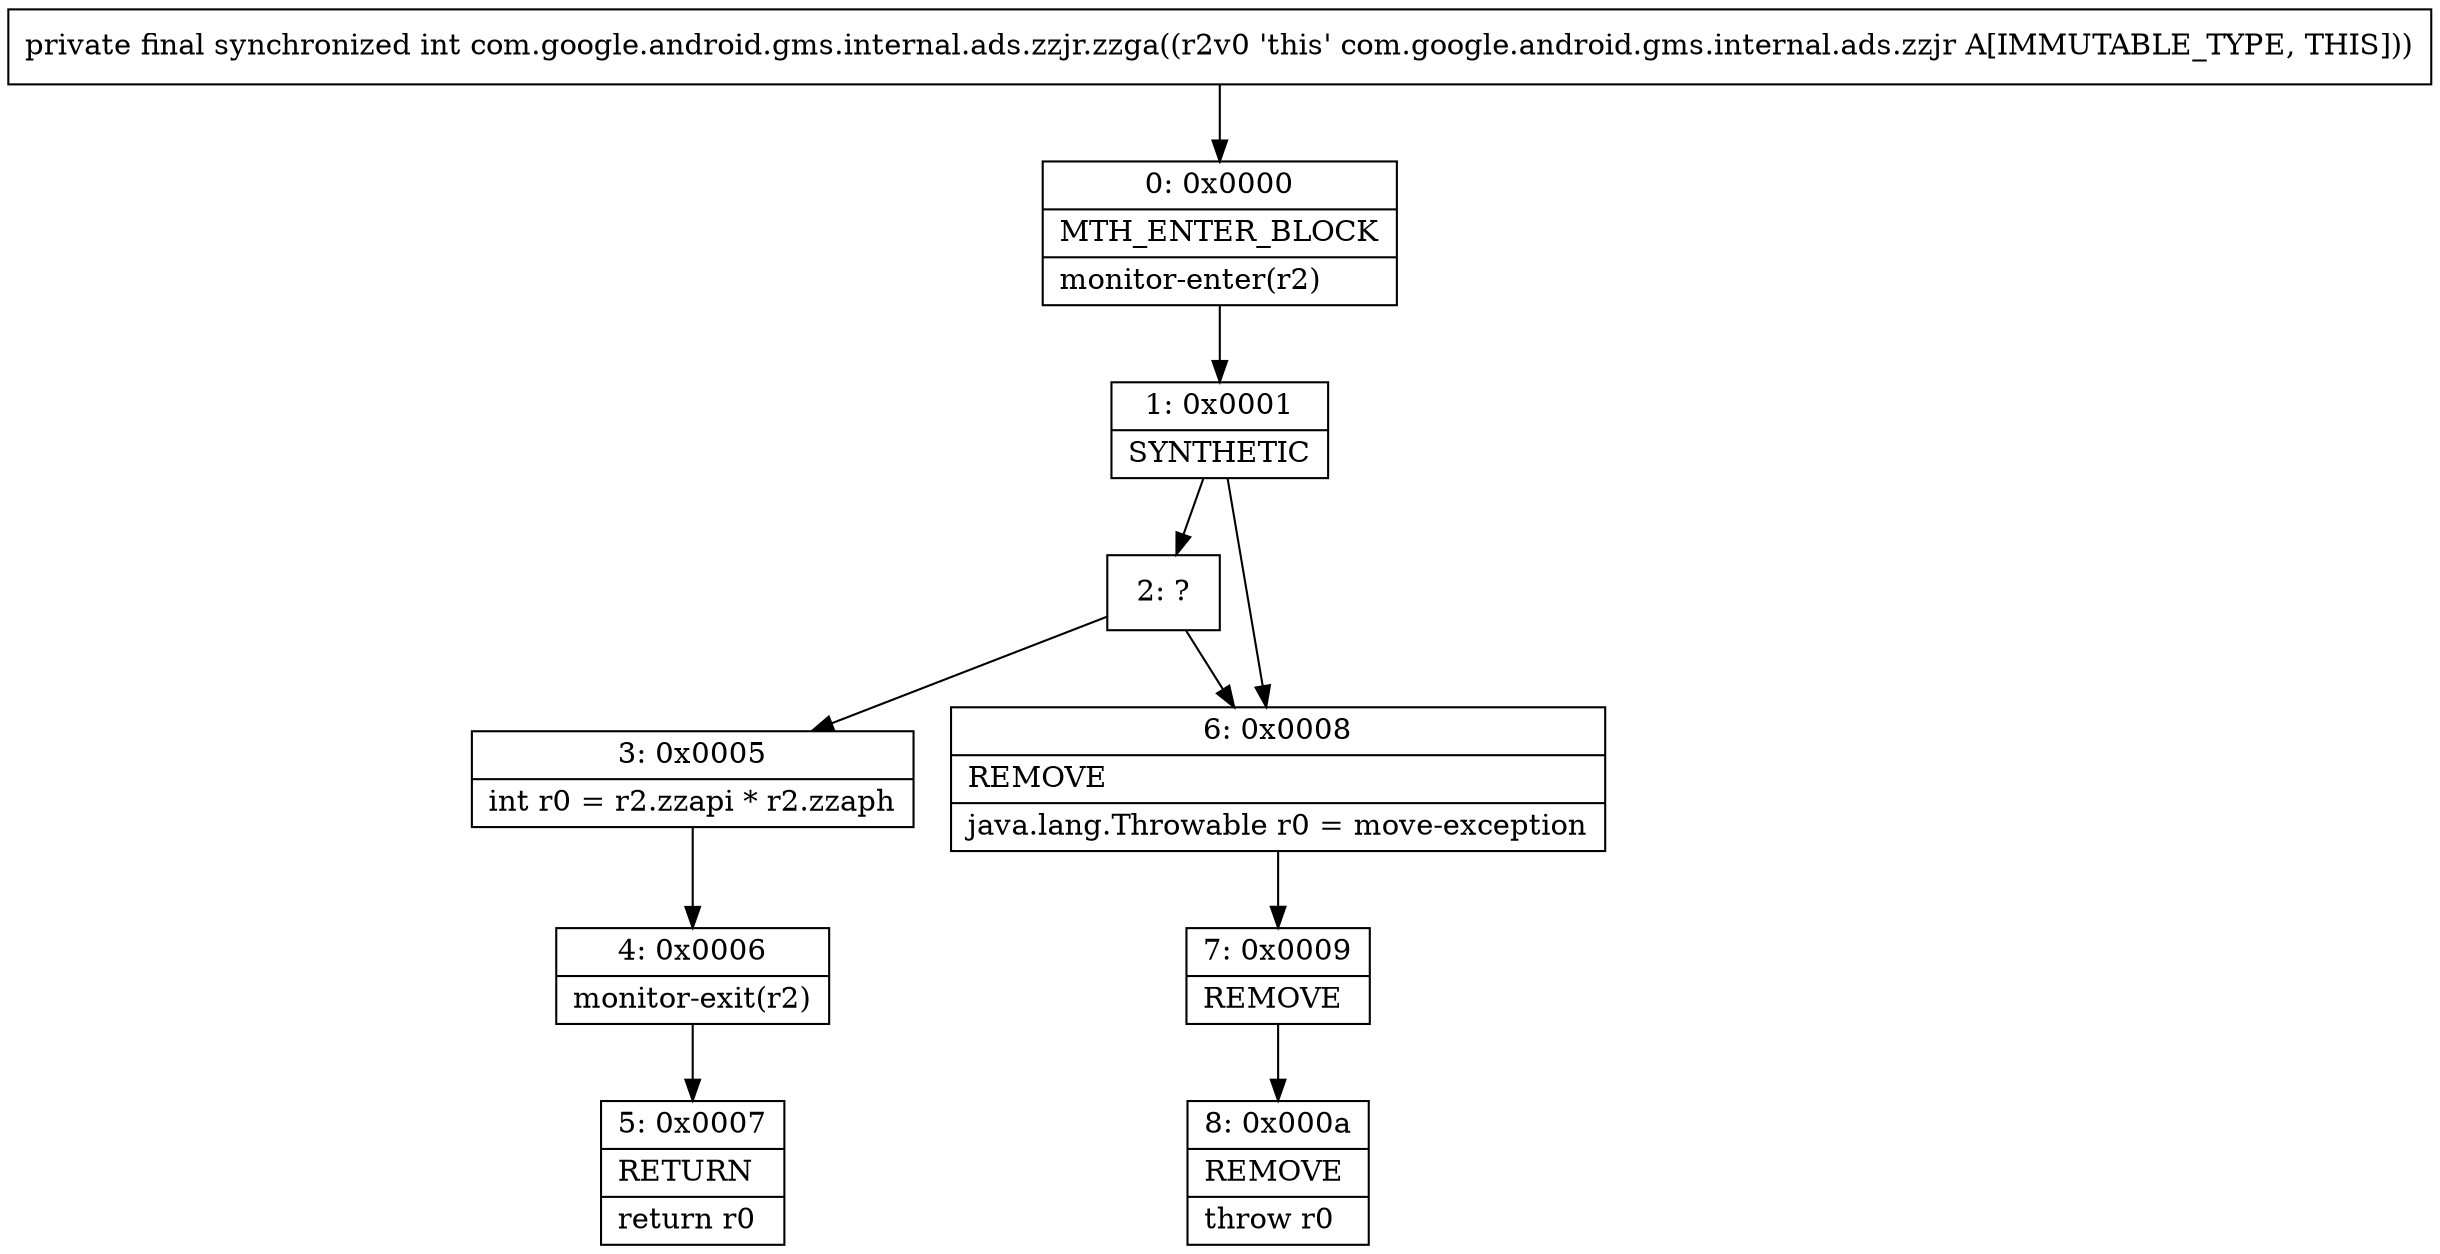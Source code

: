 digraph "CFG forcom.google.android.gms.internal.ads.zzjr.zzga()I" {
Node_0 [shape=record,label="{0\:\ 0x0000|MTH_ENTER_BLOCK\l|monitor\-enter(r2)\l}"];
Node_1 [shape=record,label="{1\:\ 0x0001|SYNTHETIC\l}"];
Node_2 [shape=record,label="{2\:\ ?}"];
Node_3 [shape=record,label="{3\:\ 0x0005|int r0 = r2.zzapi * r2.zzaph\l}"];
Node_4 [shape=record,label="{4\:\ 0x0006|monitor\-exit(r2)\l}"];
Node_5 [shape=record,label="{5\:\ 0x0007|RETURN\l|return r0\l}"];
Node_6 [shape=record,label="{6\:\ 0x0008|REMOVE\l|java.lang.Throwable r0 = move\-exception\l}"];
Node_7 [shape=record,label="{7\:\ 0x0009|REMOVE\l}"];
Node_8 [shape=record,label="{8\:\ 0x000a|REMOVE\l|throw r0\l}"];
MethodNode[shape=record,label="{private final synchronized int com.google.android.gms.internal.ads.zzjr.zzga((r2v0 'this' com.google.android.gms.internal.ads.zzjr A[IMMUTABLE_TYPE, THIS])) }"];
MethodNode -> Node_0;
Node_0 -> Node_1;
Node_1 -> Node_2;
Node_1 -> Node_6;
Node_2 -> Node_3;
Node_2 -> Node_6;
Node_3 -> Node_4;
Node_4 -> Node_5;
Node_6 -> Node_7;
Node_7 -> Node_8;
}

